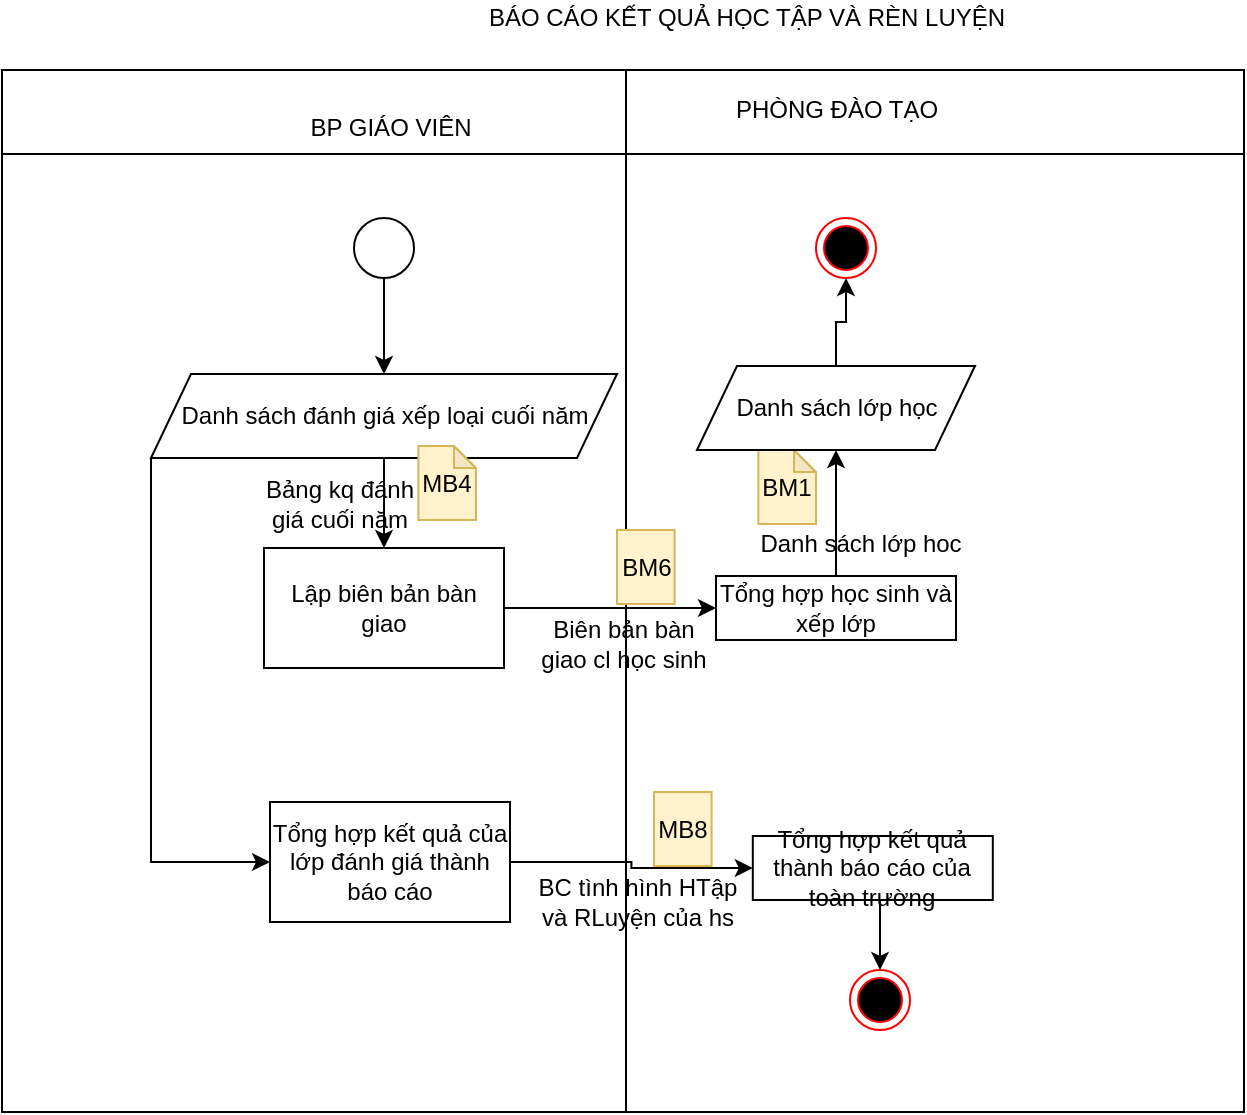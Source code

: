 <mxfile version="14.6.12" type="github">
  <diagram id="GM21wBxc2DHTKVHeBlKp" name="Page-1">
    <mxGraphModel dx="968" dy="539" grid="0" gridSize="10" guides="1" tooltips="1" connect="1" arrows="1" fold="1" page="1" pageScale="1" pageWidth="850" pageHeight="1100" math="0" shadow="0">
      <root>
        <mxCell id="0" />
        <mxCell id="1" parent="0" />
        <mxCell id="e6wqYFJ9L4pIo_LX10lc-1" value="" style="shape=internalStorage;whiteSpace=wrap;html=1;backgroundOutline=1;dx=312;dy=42;" parent="1" vertex="1">
          <mxGeometry x="62" y="70" width="621" height="521" as="geometry" />
        </mxCell>
        <mxCell id="e6wqYFJ9L4pIo_LX10lc-8" value="BP GIÁO VIÊN" style="text;html=1;align=center;verticalAlign=middle;resizable=0;points=[];autosize=1;" parent="1" vertex="1">
          <mxGeometry x="211" y="90" width="90" height="18" as="geometry" />
        </mxCell>
        <mxCell id="cR4OdU2DGDuQiYkTgwR--9" style="edgeStyle=orthogonalEdgeStyle;rounded=0;orthogonalLoop=1;jettySize=auto;html=1;exitX=0.5;exitY=0;exitDx=0;exitDy=0;entryX=0.5;entryY=1;entryDx=0;entryDy=0;" parent="1" source="e6wqYFJ9L4pIo_LX10lc-14" target="cR4OdU2DGDuQiYkTgwR--8" edge="1">
          <mxGeometry relative="1" as="geometry" />
        </mxCell>
        <mxCell id="e6wqYFJ9L4pIo_LX10lc-14" value="Tổng hợp học sinh và xếp lớp" style="rounded=0;whiteSpace=wrap;html=1;" parent="1" vertex="1">
          <mxGeometry x="419.0" y="323" width="120" height="32" as="geometry" />
        </mxCell>
        <mxCell id="rJRlgSTPhRBSyXRxf0p6-57" value="BÁO CÁO KẾT QUẢ HỌC TẬP VÀ RÈN LUYỆN" style="text;html=1;align=center;verticalAlign=middle;resizable=0;points=[];autosize=1;" parent="1" vertex="1">
          <mxGeometry x="299" y="35" width="269" height="18" as="geometry" />
        </mxCell>
        <mxCell id="rJRlgSTPhRBSyXRxf0p6-58" value="BM1" style="shape=note;whiteSpace=wrap;html=1;backgroundOutline=1;darkOpacity=0.05;size=11;fillColor=#fff2cc;strokeColor=#d6b656;" parent="1" vertex="1">
          <mxGeometry x="440.2" y="260" width="28.8" height="37" as="geometry" />
        </mxCell>
        <mxCell id="qVXUfa8pgeMg6qIVmSFI-3" style="edgeStyle=orthogonalEdgeStyle;rounded=0;orthogonalLoop=1;jettySize=auto;html=1;exitX=0.5;exitY=1;exitDx=0;exitDy=0;entryX=0.5;entryY=0;entryDx=0;entryDy=0;" parent="1" source="qVXUfa8pgeMg6qIVmSFI-1" target="qVXUfa8pgeMg6qIVmSFI-5" edge="1">
          <mxGeometry relative="1" as="geometry">
            <mxPoint x="253" y="208" as="targetPoint" />
          </mxGeometry>
        </mxCell>
        <mxCell id="qVXUfa8pgeMg6qIVmSFI-1" value="" style="ellipse;whiteSpace=wrap;html=1;" parent="1" vertex="1">
          <mxGeometry x="238" y="144" width="30" height="30" as="geometry" />
        </mxCell>
        <mxCell id="cR4OdU2DGDuQiYkTgwR--6" style="edgeStyle=orthogonalEdgeStyle;rounded=0;orthogonalLoop=1;jettySize=auto;html=1;exitX=1;exitY=0.5;exitDx=0;exitDy=0;entryX=0;entryY=0.5;entryDx=0;entryDy=0;" parent="1" source="qVXUfa8pgeMg6qIVmSFI-4" target="e6wqYFJ9L4pIo_LX10lc-14" edge="1">
          <mxGeometry relative="1" as="geometry" />
        </mxCell>
        <mxCell id="qVXUfa8pgeMg6qIVmSFI-4" value="Lập biên bản bàn giao" style="rounded=0;whiteSpace=wrap;html=1;" parent="1" vertex="1">
          <mxGeometry x="193" y="309" width="120" height="60" as="geometry" />
        </mxCell>
        <mxCell id="qVXUfa8pgeMg6qIVmSFI-8" style="edgeStyle=orthogonalEdgeStyle;rounded=0;orthogonalLoop=1;jettySize=auto;html=1;exitX=0.5;exitY=1;exitDx=0;exitDy=0;entryX=0.5;entryY=0;entryDx=0;entryDy=0;" parent="1" source="qVXUfa8pgeMg6qIVmSFI-5" target="qVXUfa8pgeMg6qIVmSFI-4" edge="1">
          <mxGeometry relative="1" as="geometry" />
        </mxCell>
        <mxCell id="cR4OdU2DGDuQiYkTgwR--14" style="edgeStyle=orthogonalEdgeStyle;rounded=0;orthogonalLoop=1;jettySize=auto;html=1;exitX=0;exitY=1;exitDx=0;exitDy=0;entryX=0;entryY=0.5;entryDx=0;entryDy=0;" parent="1" source="qVXUfa8pgeMg6qIVmSFI-5" target="cR4OdU2DGDuQiYkTgwR--4" edge="1">
          <mxGeometry relative="1" as="geometry" />
        </mxCell>
        <mxCell id="qVXUfa8pgeMg6qIVmSFI-5" value="Danh sách đánh giá xếp loại cuối năm" style="shape=parallelogram;perimeter=parallelogramPerimeter;whiteSpace=wrap;html=1;fixedSize=1;" parent="1" vertex="1">
          <mxGeometry x="136.5" y="222" width="233" height="42" as="geometry" />
        </mxCell>
        <mxCell id="cR4OdU2DGDuQiYkTgwR--1" value="MB4" style="shape=note;whiteSpace=wrap;html=1;backgroundOutline=1;darkOpacity=0.05;size=11;fillColor=#fff2cc;strokeColor=#d6b656;" parent="1" vertex="1">
          <mxGeometry x="270.2" y="258" width="28.8" height="37" as="geometry" />
        </mxCell>
        <mxCell id="cR4OdU2DGDuQiYkTgwR--3" value="PHÒNG ĐÀO TẠO" style="text;html=1;align=center;verticalAlign=middle;resizable=0;points=[];autosize=1;" parent="1" vertex="1">
          <mxGeometry x="423.5" y="81" width="111" height="18" as="geometry" />
        </mxCell>
        <mxCell id="cR4OdU2DGDuQiYkTgwR--16" style="edgeStyle=orthogonalEdgeStyle;rounded=0;orthogonalLoop=1;jettySize=auto;html=1;exitX=1;exitY=0.5;exitDx=0;exitDy=0;entryX=0;entryY=0.5;entryDx=0;entryDy=0;" parent="1" source="cR4OdU2DGDuQiYkTgwR--4" target="cR4OdU2DGDuQiYkTgwR--15" edge="1">
          <mxGeometry relative="1" as="geometry" />
        </mxCell>
        <mxCell id="cR4OdU2DGDuQiYkTgwR--4" value="Tổng hợp kết quả của lớp đánh giá thành báo cáo" style="rounded=0;whiteSpace=wrap;html=1;" parent="1" vertex="1">
          <mxGeometry x="196" y="436" width="120" height="60" as="geometry" />
        </mxCell>
        <mxCell id="cR4OdU2DGDuQiYkTgwR--7" value="BM6" style="shape=note;whiteSpace=wrap;html=1;backgroundOutline=1;darkOpacity=0.05;size=0;fillColor=#fff2cc;strokeColor=#d6b656;" parent="1" vertex="1">
          <mxGeometry x="369.5" y="300" width="28.8" height="37" as="geometry" />
        </mxCell>
        <mxCell id="cR4OdU2DGDuQiYkTgwR--12" style="edgeStyle=orthogonalEdgeStyle;rounded=0;orthogonalLoop=1;jettySize=auto;html=1;exitX=0.5;exitY=0;exitDx=0;exitDy=0;entryX=0.5;entryY=1;entryDx=0;entryDy=0;" parent="1" source="cR4OdU2DGDuQiYkTgwR--8" target="cR4OdU2DGDuQiYkTgwR--10" edge="1">
          <mxGeometry relative="1" as="geometry" />
        </mxCell>
        <mxCell id="cR4OdU2DGDuQiYkTgwR--8" value="Danh sách lớp học" style="shape=parallelogram;perimeter=parallelogramPerimeter;whiteSpace=wrap;html=1;fixedSize=1;" parent="1" vertex="1">
          <mxGeometry x="409.5" y="218" width="139" height="42" as="geometry" />
        </mxCell>
        <mxCell id="cR4OdU2DGDuQiYkTgwR--10" value="" style="ellipse;html=1;shape=endState;fillColor=#000000;strokeColor=#ff0000;" parent="1" vertex="1">
          <mxGeometry x="469" y="144" width="30" height="30" as="geometry" />
        </mxCell>
        <mxCell id="cR4OdU2DGDuQiYkTgwR--21" style="edgeStyle=orthogonalEdgeStyle;rounded=0;orthogonalLoop=1;jettySize=auto;html=1;exitX=0.5;exitY=1;exitDx=0;exitDy=0;entryX=0.5;entryY=0;entryDx=0;entryDy=0;" parent="1" source="cR4OdU2DGDuQiYkTgwR--15" target="cR4OdU2DGDuQiYkTgwR--18" edge="1">
          <mxGeometry relative="1" as="geometry" />
        </mxCell>
        <mxCell id="cR4OdU2DGDuQiYkTgwR--15" value="Tổng hợp kết quả thành báo cáo của toàn trường" style="rounded=0;whiteSpace=wrap;html=1;" parent="1" vertex="1">
          <mxGeometry x="437.4" y="453" width="120" height="32" as="geometry" />
        </mxCell>
        <mxCell id="cR4OdU2DGDuQiYkTgwR--17" value="MB8" style="shape=note;whiteSpace=wrap;html=1;backgroundOutline=1;darkOpacity=0.05;size=0;fillColor=#fff2cc;strokeColor=#d6b656;" parent="1" vertex="1">
          <mxGeometry x="388" y="431" width="28.8" height="37" as="geometry" />
        </mxCell>
        <mxCell id="cR4OdU2DGDuQiYkTgwR--18" value="" style="ellipse;html=1;shape=endState;fillColor=#000000;strokeColor=#ff0000;" parent="1" vertex="1">
          <mxGeometry x="486" y="520" width="30" height="30" as="geometry" />
        </mxCell>
        <mxCell id="nUy0VdHX4qKNG8UXAgT8-1" value="Danh sách lớp hoc" style="text;html=1;strokeColor=none;fillColor=none;align=center;verticalAlign=middle;whiteSpace=wrap;rounded=0;" vertex="1" parent="1">
          <mxGeometry x="440.2" y="297" width="103" height="20" as="geometry" />
        </mxCell>
        <mxCell id="nUy0VdHX4qKNG8UXAgT8-4" value="Bảng kq đánh giá cuối năm" style="text;html=1;strokeColor=none;fillColor=none;align=center;verticalAlign=middle;whiteSpace=wrap;rounded=0;" vertex="1" parent="1">
          <mxGeometry x="188" y="277" width="86" height="20" as="geometry" />
        </mxCell>
        <mxCell id="nUy0VdHX4qKNG8UXAgT8-5" value="Biên bản bàn giao cl học sinh" style="text;html=1;strokeColor=none;fillColor=none;align=center;verticalAlign=middle;whiteSpace=wrap;rounded=0;" vertex="1" parent="1">
          <mxGeometry x="327" y="347" width="92" height="20" as="geometry" />
        </mxCell>
        <mxCell id="nUy0VdHX4qKNG8UXAgT8-8" value="BC tình hình HTập và RLuyện của hs" style="text;html=1;strokeColor=none;fillColor=none;align=center;verticalAlign=middle;whiteSpace=wrap;rounded=0;" vertex="1" parent="1">
          <mxGeometry x="329" y="476" width="102" height="20" as="geometry" />
        </mxCell>
      </root>
    </mxGraphModel>
  </diagram>
</mxfile>
